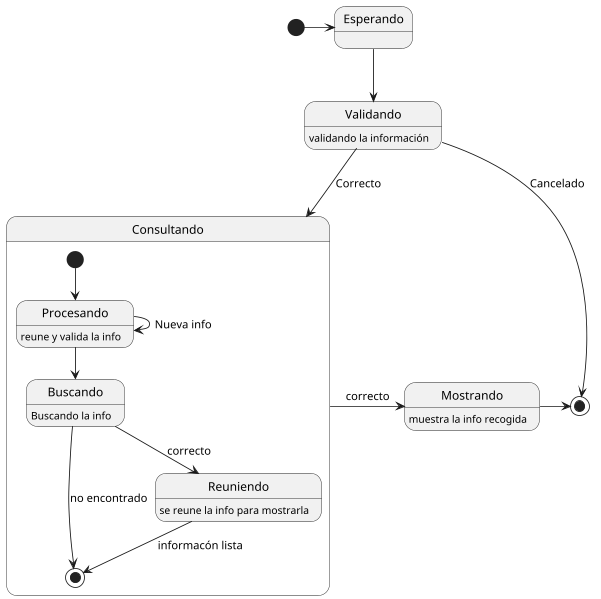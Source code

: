 @startuml
scale 400 width
scale 600 height

[*] -> Esperando
Esperando --> Validando
Validando : validando la información
Validando --> Consultando : Correcto
Validando --> [*] : Cancelado
state Consultando {
  state "Procesando" as long1
  long1 : reune y valida la info
  [*] --> long1
  long1 --> long1 : Nueva info
  long1 --> Buscando
  Buscando : Buscando la info
  Buscando -> [*] : no encontrado
  Buscando --> Reuniendo : correcto
  Reuniendo : se reune la info para mostrarla
  Reuniendo -->[*] : informacón lista
}

Consultando -> Mostrando :correcto
Mostrando : muestra la info recogida
Mostrando  ->  [*]



@enduml